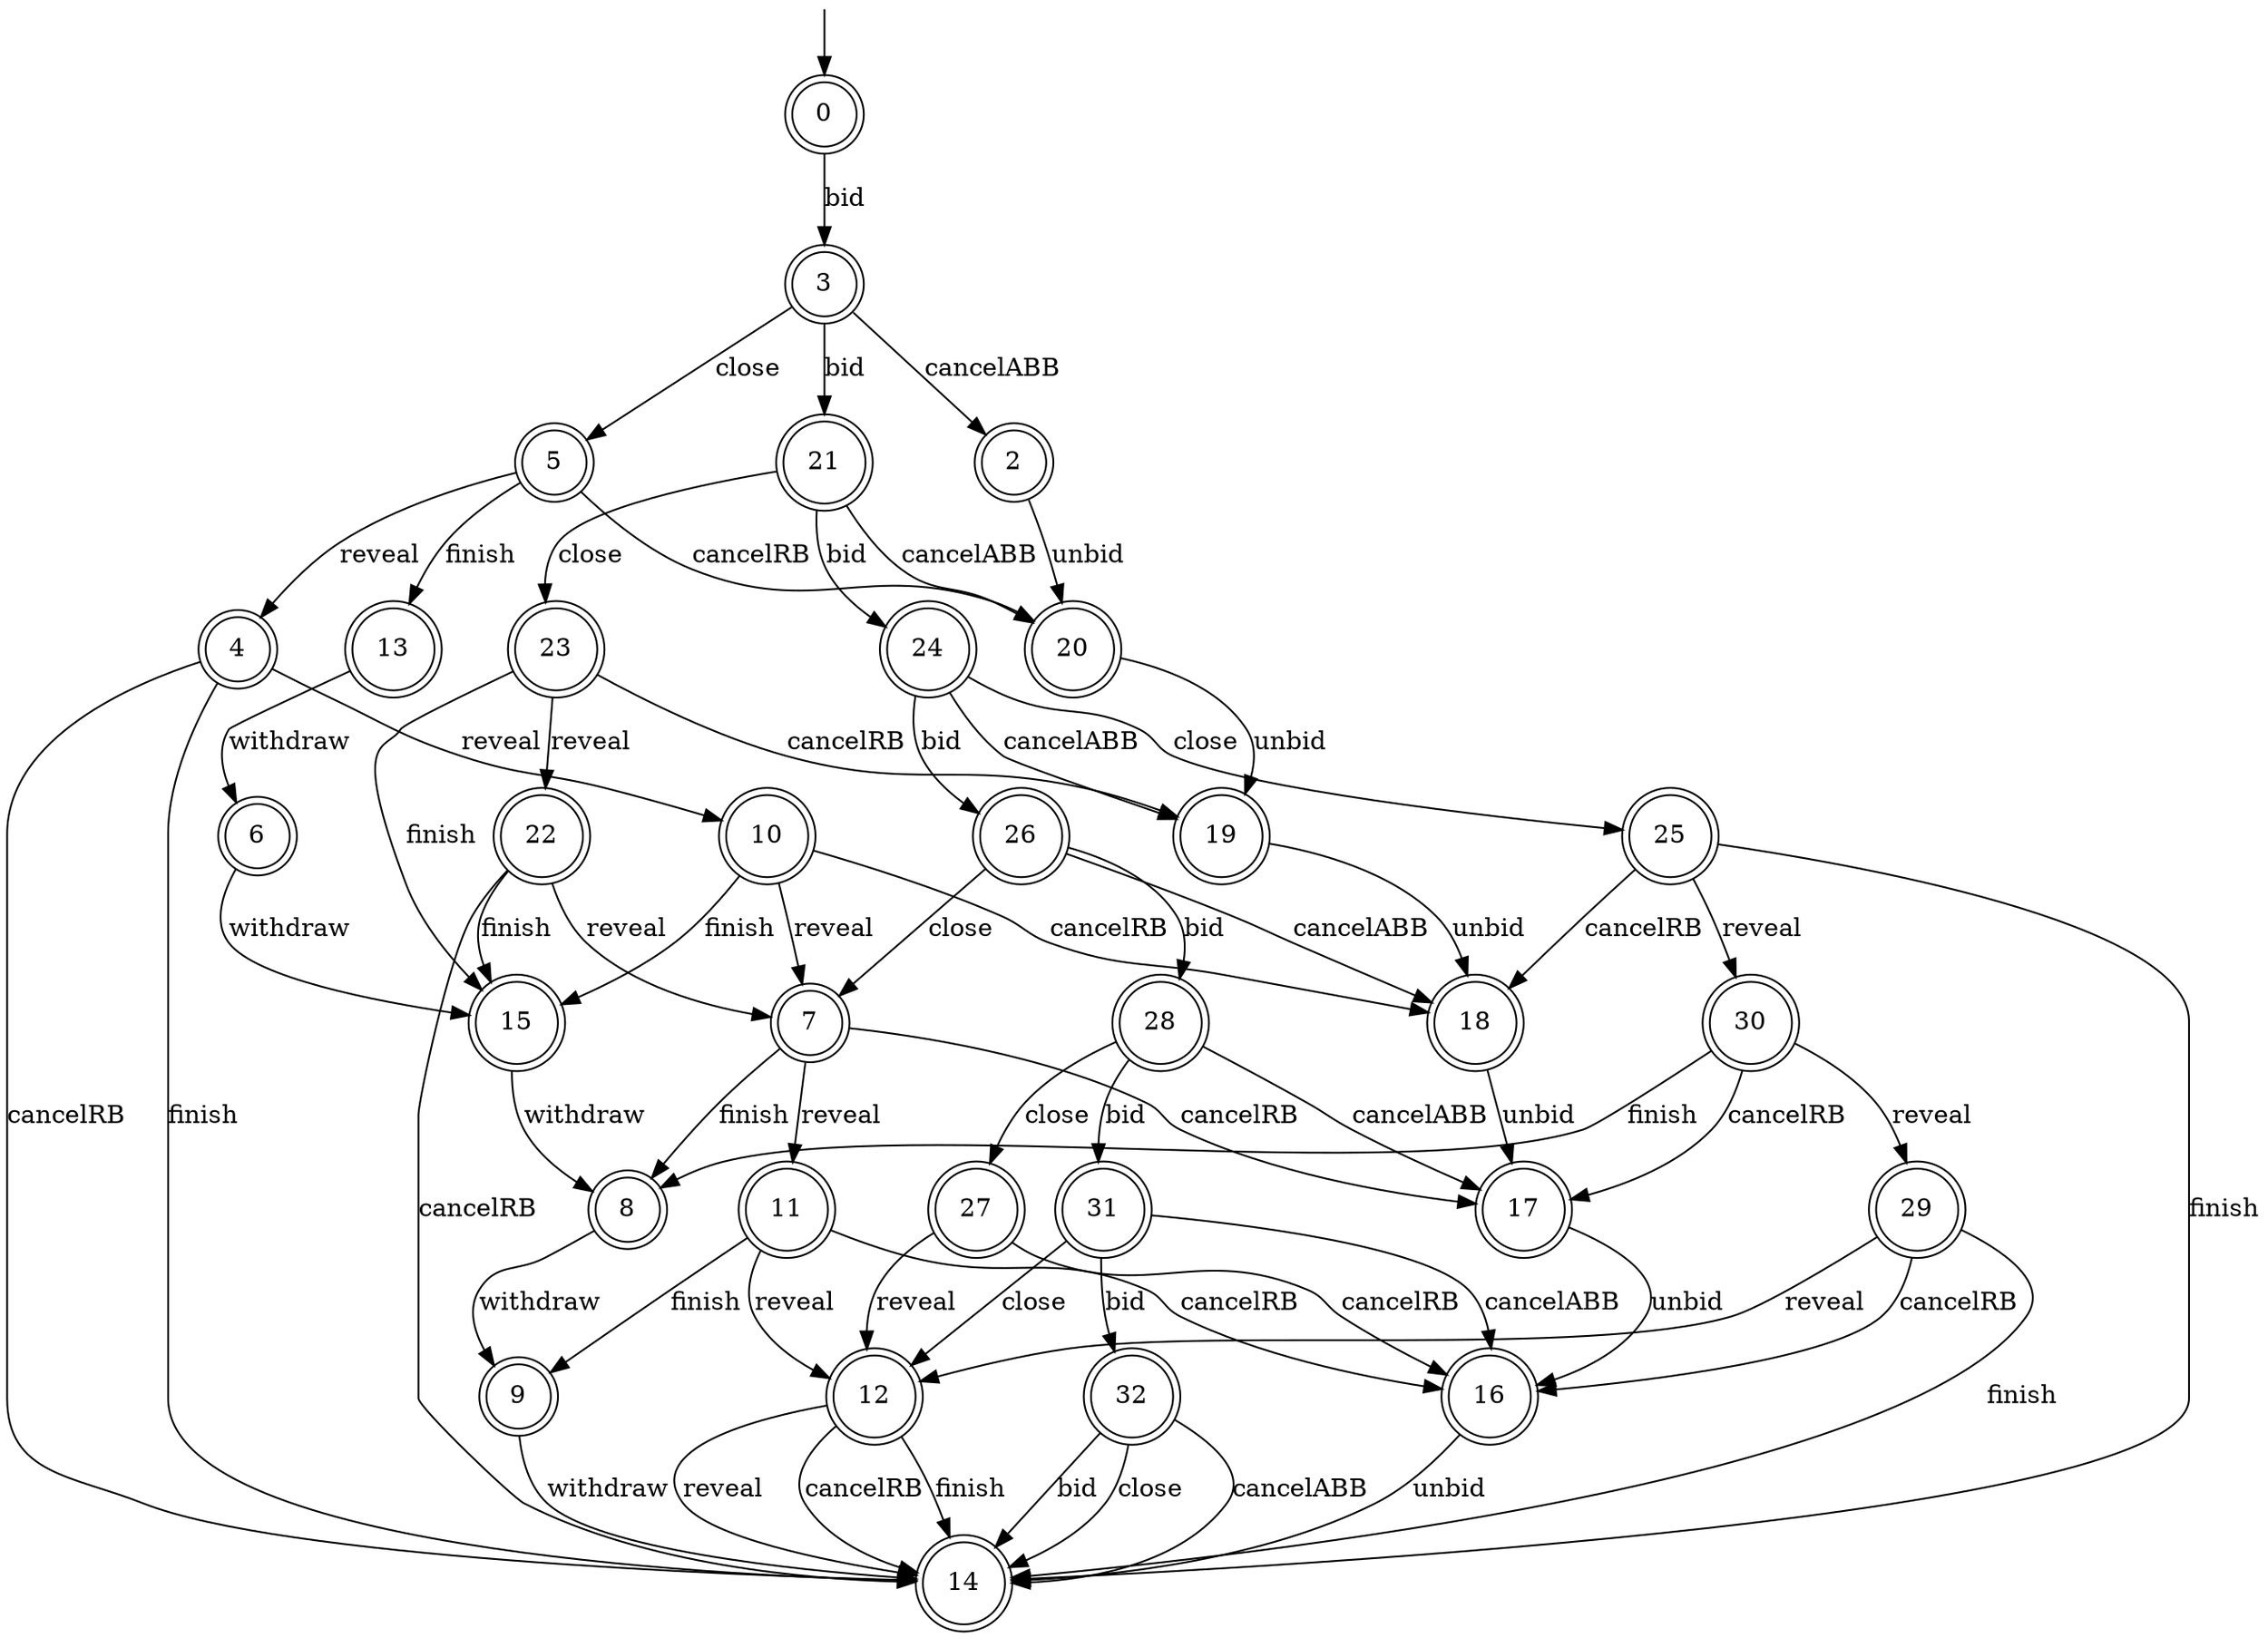 digraph g {

	s0 [shape="doublecircle" label="0"];
	s2 [shape="doublecircle" label="2"];
	s3 [shape="doublecircle" label="3"];
	s4 [shape="doublecircle" label="4"];
	s5 [shape="doublecircle" label="5"];
	s6 [shape="doublecircle" label="6"];
	s7 [shape="doublecircle" label="7"];
	s8 [shape="doublecircle" label="8"];
	s9 [shape="doublecircle" label="9"];
	s10 [shape="doublecircle" label="10"];
	s11 [shape="doublecircle" label="11"];
	s12 [shape="doublecircle" label="12"];
	s13 [shape="doublecircle" label="13"];
	s14 [shape="doublecircle" label="14"];
	s15 [shape="doublecircle" label="15"];
	s16 [shape="doublecircle" label="16"];
	s17 [shape="doublecircle" label="17"];
	s18 [shape="doublecircle" label="18"];
	s19 [shape="doublecircle" label="19"];
	s20 [shape="doublecircle" label="20"];
	s21 [shape="doublecircle" label="21"];
	s22 [shape="doublecircle" label="22"];
	s23 [shape="doublecircle" label="23"];
	s24 [shape="doublecircle" label="24"];
	s25 [shape="doublecircle" label="25"];
	s26 [shape="doublecircle" label="26"];
	s27 [shape="doublecircle" label="27"];
	s28 [shape="doublecircle" label="28"];
	s29 [shape="doublecircle" label="29"];
	s30 [shape="doublecircle" label="30"];
	s31 [shape="doublecircle" label="31"];
	s32 [shape="doublecircle" label="32"];
	s0 -> s3 [label="bid"];
	s2 -> s20 [label="unbid"];
	s3 -> s2 [label="cancelABB"];
	s3 -> s21 [label="bid"];
	s3 -> s5 [label="close"];
	s4 -> s10 [label="reveal"];
	s4 -> s14 [label="cancelRB"];
	s4 -> s14 [label="finish"];
	s5 -> s4 [label="reveal"];
	s5 -> s20 [label="cancelRB"];
	s5 -> s13 [label="finish"];
	s6 -> s15 [label="withdraw"];
	s7 -> s11 [label="reveal"];
	s7 -> s17 [label="cancelRB"];
	s7 -> s8 [label="finish"];
	s8 -> s9 [label="withdraw"];
	s9 -> s14 [label="withdraw"];
	s10 -> s7 [label="reveal"];
	s10 -> s18 [label="cancelRB"];
	s10 -> s15 [label="finish"];
	s11 -> s12 [label="reveal"];
	s11 -> s16 [label="cancelRB"];
	s11 -> s9 [label="finish"];
	s12 -> s14 [label="reveal"];
	s12 -> s14 [label="cancelRB"];
	s12 -> s14 [label="finish"];
	s13 -> s6 [label="withdraw"];
	s15 -> s8 [label="withdraw"];
	s16 -> s14 [label="unbid"];
	s17 -> s16 [label="unbid"];
	s18 -> s17 [label="unbid"];
	s19 -> s18 [label="unbid"];
	s20 -> s19 [label="unbid"];
	s21 -> s20 [label="cancelABB"];
	s21 -> s24 [label="bid"];
	s21 -> s23 [label="close"];
	s22 -> s7 [label="reveal"];
	s22 -> s14 [label="cancelRB"];
	s22 -> s15 [label="finish"];
	s23 -> s22 [label="reveal"];
	s23 -> s19 [label="cancelRB"];
	s23 -> s15 [label="finish"];
	s24 -> s19 [label="cancelABB"];
	s24 -> s26 [label="bid"];
	s24 -> s25 [label="close"];
	s25 -> s30 [label="reveal"];
	s25 -> s18 [label="cancelRB"];
	s25 -> s14 [label="finish"];
	s26 -> s18 [label="cancelABB"];
	s26 -> s28 [label="bid"];
	s26 -> s7 [label="close"];
	s27 -> s12 [label="reveal"];
	s27 -> s16 [label="cancelRB"];
	s28 -> s17 [label="cancelABB"];
	s28 -> s31 [label="bid"];
	s28 -> s27 [label="close"];
	s29 -> s12 [label="reveal"];
	s29 -> s16 [label="cancelRB"];
	s29 -> s14 [label="finish"];
	s30 -> s29 [label="reveal"];
	s30 -> s17 [label="cancelRB"];
	s30 -> s8 [label="finish"];
	s31 -> s16 [label="cancelABB"];
	s31 -> s32 [label="bid"];
	s31 -> s12 [label="close"];
	s32 -> s14 [label="cancelABB"];
	s32 -> s14 [label="bid"];
	s32 -> s14 [label="close"];

__start0 [label="" shape="none" width="0" height="0"];
__start0 -> s0;

}
